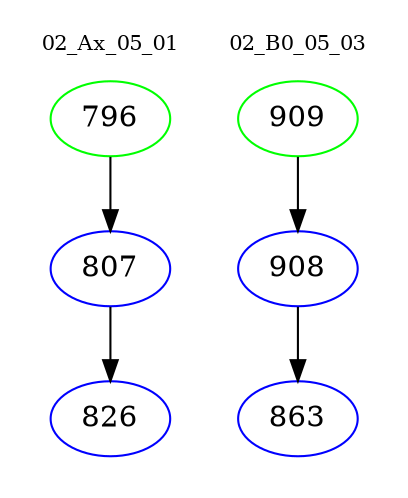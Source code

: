 digraph{
subgraph cluster_0 {
color = white
label = "02_Ax_05_01";
fontsize=10;
T0_796 [label="796", color="green"]
T0_796 -> T0_807 [color="black"]
T0_807 [label="807", color="blue"]
T0_807 -> T0_826 [color="black"]
T0_826 [label="826", color="blue"]
}
subgraph cluster_1 {
color = white
label = "02_B0_05_03";
fontsize=10;
T1_909 [label="909", color="green"]
T1_909 -> T1_908 [color="black"]
T1_908 [label="908", color="blue"]
T1_908 -> T1_863 [color="black"]
T1_863 [label="863", color="blue"]
}
}
